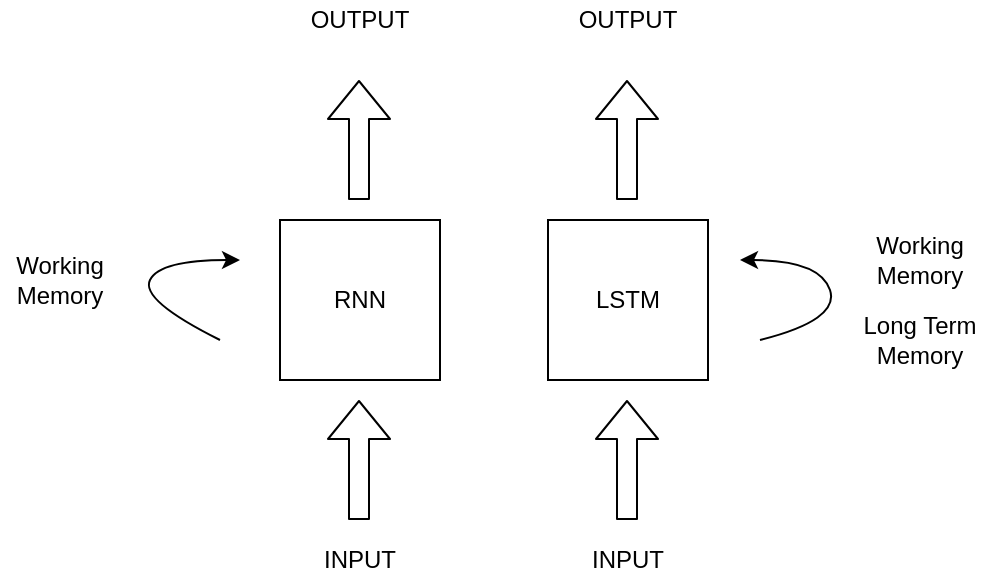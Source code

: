 <mxfile version="14.7.9" type="github">
  <diagram id="Ou7CHtxcLuQVRRBV1B92" name="Page-1">
    <mxGraphModel dx="1662" dy="762" grid="1" gridSize="10" guides="1" tooltips="1" connect="1" arrows="1" fold="1" page="1" pageScale="1" pageWidth="827" pageHeight="1169" math="0" shadow="0">
      <root>
        <mxCell id="0" />
        <mxCell id="1" parent="0" />
        <mxCell id="DvYqET-budmOYppcUro9-1" value="RNN" style="whiteSpace=wrap;html=1;aspect=fixed;" vertex="1" parent="1">
          <mxGeometry x="200" y="260" width="80" height="80" as="geometry" />
        </mxCell>
        <mxCell id="DvYqET-budmOYppcUro9-2" value="LSTM" style="whiteSpace=wrap;html=1;aspect=fixed;" vertex="1" parent="1">
          <mxGeometry x="334" y="260" width="80" height="80" as="geometry" />
        </mxCell>
        <mxCell id="DvYqET-budmOYppcUro9-3" value="" style="shape=flexArrow;endArrow=classic;html=1;" edge="1" parent="1">
          <mxGeometry width="50" height="50" relative="1" as="geometry">
            <mxPoint x="239.5" y="410" as="sourcePoint" />
            <mxPoint x="239.5" y="350" as="targetPoint" />
          </mxGeometry>
        </mxCell>
        <mxCell id="DvYqET-budmOYppcUro9-5" value="" style="shape=flexArrow;endArrow=classic;html=1;" edge="1" parent="1">
          <mxGeometry width="50" height="50" relative="1" as="geometry">
            <mxPoint x="373.5" y="410" as="sourcePoint" />
            <mxPoint x="373.5" y="350" as="targetPoint" />
          </mxGeometry>
        </mxCell>
        <mxCell id="DvYqET-budmOYppcUro9-6" value="INPUT" style="text;html=1;strokeColor=none;fillColor=none;align=center;verticalAlign=middle;whiteSpace=wrap;rounded=0;" vertex="1" parent="1">
          <mxGeometry x="220" y="420" width="40" height="20" as="geometry" />
        </mxCell>
        <mxCell id="DvYqET-budmOYppcUro9-7" value="INPUT" style="text;html=1;strokeColor=none;fillColor=none;align=center;verticalAlign=middle;whiteSpace=wrap;rounded=0;" vertex="1" parent="1">
          <mxGeometry x="354" y="420" width="40" height="20" as="geometry" />
        </mxCell>
        <mxCell id="DvYqET-budmOYppcUro9-9" value="" style="shape=flexArrow;endArrow=classic;html=1;" edge="1" parent="1">
          <mxGeometry width="50" height="50" relative="1" as="geometry">
            <mxPoint x="239.5" y="250" as="sourcePoint" />
            <mxPoint x="239.5" y="190" as="targetPoint" />
          </mxGeometry>
        </mxCell>
        <mxCell id="DvYqET-budmOYppcUro9-10" value="" style="shape=flexArrow;endArrow=classic;html=1;" edge="1" parent="1">
          <mxGeometry width="50" height="50" relative="1" as="geometry">
            <mxPoint x="373.5" y="250" as="sourcePoint" />
            <mxPoint x="373.5" y="190" as="targetPoint" />
          </mxGeometry>
        </mxCell>
        <mxCell id="DvYqET-budmOYppcUro9-11" value="OUTPUT" style="text;html=1;strokeColor=none;fillColor=none;align=center;verticalAlign=middle;whiteSpace=wrap;rounded=0;" vertex="1" parent="1">
          <mxGeometry x="220" y="150" width="40" height="20" as="geometry" />
        </mxCell>
        <mxCell id="DvYqET-budmOYppcUro9-12" value="OUTPUT" style="text;html=1;strokeColor=none;fillColor=none;align=center;verticalAlign=middle;whiteSpace=wrap;rounded=0;" vertex="1" parent="1">
          <mxGeometry x="354" y="150" width="40" height="20" as="geometry" />
        </mxCell>
        <mxCell id="DvYqET-budmOYppcUro9-13" value="" style="curved=1;endArrow=classic;html=1;" edge="1" parent="1">
          <mxGeometry width="50" height="50" relative="1" as="geometry">
            <mxPoint x="440" y="320" as="sourcePoint" />
            <mxPoint x="430" y="280" as="targetPoint" />
            <Array as="points">
              <mxPoint x="480" y="310" />
              <mxPoint x="470" y="280" />
            </Array>
          </mxGeometry>
        </mxCell>
        <mxCell id="DvYqET-budmOYppcUro9-17" value="" style="curved=1;endArrow=classic;html=1;" edge="1" parent="1">
          <mxGeometry width="50" height="50" relative="1" as="geometry">
            <mxPoint x="170" y="320" as="sourcePoint" />
            <mxPoint x="180" y="280" as="targetPoint" />
            <Array as="points">
              <mxPoint x="130" y="300" />
              <mxPoint x="140" y="280" />
            </Array>
          </mxGeometry>
        </mxCell>
        <mxCell id="DvYqET-budmOYppcUro9-19" value="Working Memory" style="text;html=1;strokeColor=none;fillColor=none;align=center;verticalAlign=middle;whiteSpace=wrap;rounded=0;" vertex="1" parent="1">
          <mxGeometry x="60" y="280" width="60" height="20" as="geometry" />
        </mxCell>
        <mxCell id="DvYqET-budmOYppcUro9-20" value="Working Memory" style="text;html=1;strokeColor=none;fillColor=none;align=center;verticalAlign=middle;whiteSpace=wrap;rounded=0;" vertex="1" parent="1">
          <mxGeometry x="490" y="270" width="60" height="20" as="geometry" />
        </mxCell>
        <mxCell id="DvYqET-budmOYppcUro9-21" value="Long Term Memory" style="text;html=1;strokeColor=none;fillColor=none;align=center;verticalAlign=middle;whiteSpace=wrap;rounded=0;" vertex="1" parent="1">
          <mxGeometry x="490" y="310" width="60" height="20" as="geometry" />
        </mxCell>
      </root>
    </mxGraphModel>
  </diagram>
</mxfile>
